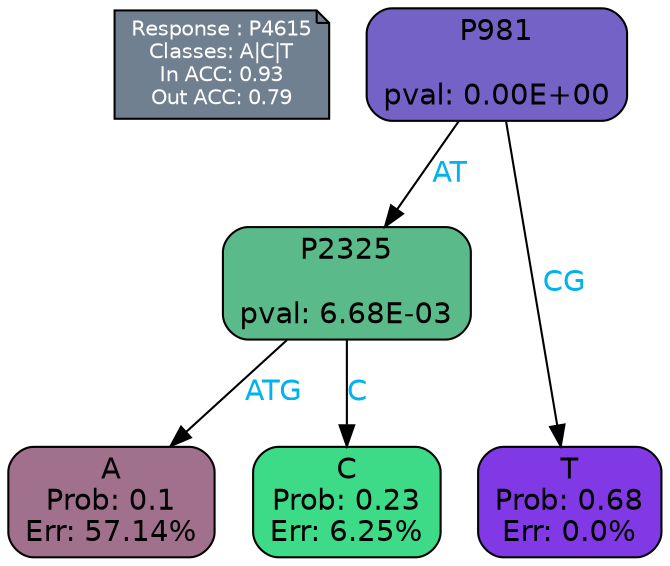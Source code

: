 digraph Tree {
node [shape=box, style="filled, rounded", color="black", fontname=helvetica] ;
graph [ranksep=equally, splines=polylines, bgcolor=transparent, dpi=600] ;
edge [fontname=helvetica] ;
LEGEND [label="Response : P4615
Classes: A|C|T
In ACC: 0.93
Out ACC: 0.79
",shape=note,align=left,style=filled,fillcolor="slategray",fontcolor="white",fontsize=10];1 [label="P981

pval: 0.00E+00", fillcolor="#7562c7"] ;
2 [label="P2325

pval: 6.68E-03", fillcolor="#5bba89"] ;
3 [label="A
Prob: 0.1
Err: 57.14%", fillcolor="#a1708d"] ;
4 [label="C
Prob: 0.23
Err: 6.25%", fillcolor="#3dda87"] ;
5 [label="T
Prob: 0.68
Err: 0.0%", fillcolor="#8139e5"] ;
1 -> 2 [label="AT",fontcolor=deepskyblue2] ;
1 -> 5 [label="CG",fontcolor=deepskyblue2] ;
2 -> 3 [label="ATG",fontcolor=deepskyblue2] ;
2 -> 4 [label="C",fontcolor=deepskyblue2] ;
{rank = same; 3;4;5;}{rank = same; LEGEND;1;}}